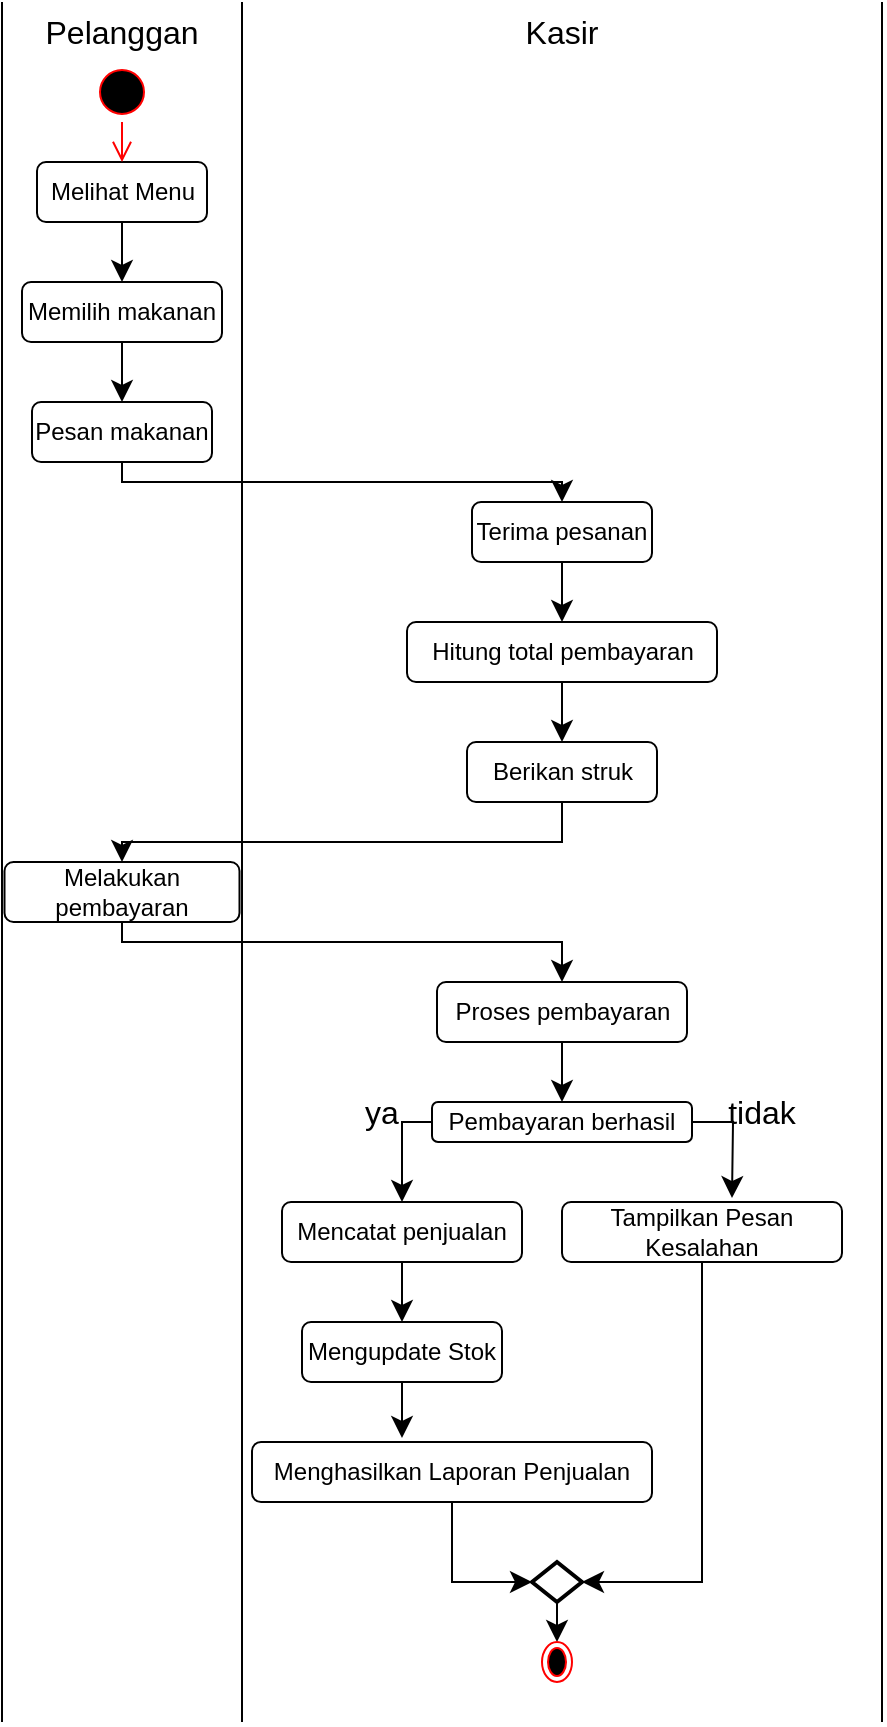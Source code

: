 <mxfile version="24.7.17">
  <diagram id="C5RBs43oDa-KdzZeNtuy" name="Page-1">
    <mxGraphModel grid="1" page="1" gridSize="10" guides="1" tooltips="1" connect="1" arrows="1" fold="1" pageScale="1" pageWidth="827" pageHeight="1169" math="0" shadow="0">
      <root>
        <mxCell id="WIyWlLk6GJQsqaUBKTNV-0" />
        <mxCell id="WIyWlLk6GJQsqaUBKTNV-1" parent="WIyWlLk6GJQsqaUBKTNV-0" />
        <mxCell id="5Ba_kqadyuS27FOA51U--0" value="" style="endArrow=none;html=1;rounded=0;fontSize=12;startSize=8;endSize=8;curved=1;" edge="1" parent="WIyWlLk6GJQsqaUBKTNV-1">
          <mxGeometry width="50" height="50" relative="1" as="geometry">
            <mxPoint x="40" y="940" as="sourcePoint" />
            <mxPoint x="40" y="80" as="targetPoint" />
          </mxGeometry>
        </mxCell>
        <mxCell id="5Ba_kqadyuS27FOA51U--1" value="" style="endArrow=none;html=1;rounded=0;fontSize=12;startSize=8;endSize=8;curved=1;" edge="1" parent="WIyWlLk6GJQsqaUBKTNV-1">
          <mxGeometry width="50" height="50" relative="1" as="geometry">
            <mxPoint x="160" y="940" as="sourcePoint" />
            <mxPoint x="160" y="80" as="targetPoint" />
          </mxGeometry>
        </mxCell>
        <mxCell id="5Ba_kqadyuS27FOA51U--2" value="" style="endArrow=none;html=1;rounded=0;fontSize=12;startSize=8;endSize=8;curved=1;" edge="1" parent="WIyWlLk6GJQsqaUBKTNV-1">
          <mxGeometry width="50" height="50" relative="1" as="geometry">
            <mxPoint x="480" y="940" as="sourcePoint" />
            <mxPoint x="480" y="80" as="targetPoint" />
          </mxGeometry>
        </mxCell>
        <mxCell id="5Ba_kqadyuS27FOA51U--4" value="Pelanggan" style="text;html=1;align=center;verticalAlign=middle;whiteSpace=wrap;rounded=0;fontSize=16;" vertex="1" parent="WIyWlLk6GJQsqaUBKTNV-1">
          <mxGeometry x="70" y="80" width="60" height="30" as="geometry" />
        </mxCell>
        <mxCell id="5Ba_kqadyuS27FOA51U--5" value="Kasir" style="text;html=1;align=center;verticalAlign=middle;whiteSpace=wrap;rounded=0;fontSize=16;" vertex="1" parent="WIyWlLk6GJQsqaUBKTNV-1">
          <mxGeometry x="290" y="80" width="60" height="30" as="geometry" />
        </mxCell>
        <mxCell id="5Ba_kqadyuS27FOA51U--10" value="Tampilkan Pesan Kesalahan" style="rounded=1;whiteSpace=wrap;html=1;" vertex="1" parent="WIyWlLk6GJQsqaUBKTNV-1">
          <mxGeometry x="320" y="680" width="140" height="30" as="geometry" />
        </mxCell>
        <mxCell id="5Ba_kqadyuS27FOA51U--11" value="Menghasilkan Laporan Penjualan" style="rounded=1;whiteSpace=wrap;html=1;" vertex="1" parent="WIyWlLk6GJQsqaUBKTNV-1">
          <mxGeometry x="165" y="800" width="200" height="30" as="geometry" />
        </mxCell>
        <mxCell id="5Ba_kqadyuS27FOA51U--38" style="edgeStyle=none;curved=1;rounded=0;orthogonalLoop=1;jettySize=auto;html=1;entryX=0.375;entryY=-0.067;entryDx=0;entryDy=0;fontSize=12;startSize=8;endSize=8;entryPerimeter=0;" edge="1" parent="WIyWlLk6GJQsqaUBKTNV-1" source="5Ba_kqadyuS27FOA51U--12" target="5Ba_kqadyuS27FOA51U--11">
          <mxGeometry relative="1" as="geometry" />
        </mxCell>
        <mxCell id="5Ba_kqadyuS27FOA51U--12" value="Mengupdate Stok" style="rounded=1;whiteSpace=wrap;html=1;" vertex="1" parent="WIyWlLk6GJQsqaUBKTNV-1">
          <mxGeometry x="190" y="740" width="100" height="30" as="geometry" />
        </mxCell>
        <mxCell id="5Ba_kqadyuS27FOA51U--37" style="edgeStyle=none;curved=1;rounded=0;orthogonalLoop=1;jettySize=auto;html=1;entryX=0.5;entryY=0;entryDx=0;entryDy=0;fontSize=12;startSize=8;endSize=8;" edge="1" parent="WIyWlLk6GJQsqaUBKTNV-1" source="5Ba_kqadyuS27FOA51U--13" target="5Ba_kqadyuS27FOA51U--12">
          <mxGeometry relative="1" as="geometry" />
        </mxCell>
        <mxCell id="5Ba_kqadyuS27FOA51U--13" value="Mencatat penjualan" style="rounded=1;whiteSpace=wrap;html=1;" vertex="1" parent="WIyWlLk6GJQsqaUBKTNV-1">
          <mxGeometry x="180" y="680" width="120" height="30" as="geometry" />
        </mxCell>
        <mxCell id="5Ba_kqadyuS27FOA51U--35" style="edgeStyle=orthogonalEdgeStyle;rounded=0;orthogonalLoop=1;jettySize=auto;html=1;entryX=0.5;entryY=0;entryDx=0;entryDy=0;fontSize=12;startSize=8;endSize=8;exitX=0;exitY=0.5;exitDx=0;exitDy=0;" edge="1" parent="WIyWlLk6GJQsqaUBKTNV-1" source="5Ba_kqadyuS27FOA51U--14" target="5Ba_kqadyuS27FOA51U--13">
          <mxGeometry relative="1" as="geometry">
            <Array as="points">
              <mxPoint x="240" y="640" />
            </Array>
          </mxGeometry>
        </mxCell>
        <mxCell id="5Ba_kqadyuS27FOA51U--36" style="edgeStyle=orthogonalEdgeStyle;rounded=0;orthogonalLoop=1;jettySize=auto;html=1;fontSize=12;startSize=8;endSize=8;exitX=1;exitY=0.5;exitDx=0;exitDy=0;" edge="1" parent="WIyWlLk6GJQsqaUBKTNV-1" source="5Ba_kqadyuS27FOA51U--14">
          <mxGeometry relative="1" as="geometry">
            <mxPoint x="405" y="678" as="targetPoint" />
          </mxGeometry>
        </mxCell>
        <mxCell id="5Ba_kqadyuS27FOA51U--14" value="Pembayaran berhasil" style="rounded=1;whiteSpace=wrap;html=1;" vertex="1" parent="WIyWlLk6GJQsqaUBKTNV-1">
          <mxGeometry x="255" y="630" width="130" height="20" as="geometry" />
        </mxCell>
        <mxCell id="5Ba_kqadyuS27FOA51U--34" style="edgeStyle=none;curved=1;rounded=0;orthogonalLoop=1;jettySize=auto;html=1;entryX=0.5;entryY=0;entryDx=0;entryDy=0;fontSize=12;startSize=8;endSize=8;" edge="1" parent="WIyWlLk6GJQsqaUBKTNV-1" source="5Ba_kqadyuS27FOA51U--15" target="5Ba_kqadyuS27FOA51U--14">
          <mxGeometry relative="1" as="geometry" />
        </mxCell>
        <mxCell id="5Ba_kqadyuS27FOA51U--15" value="Proses pembayaran" style="rounded=1;whiteSpace=wrap;html=1;" vertex="1" parent="WIyWlLk6GJQsqaUBKTNV-1">
          <mxGeometry x="257.5" y="570" width="125" height="30" as="geometry" />
        </mxCell>
        <mxCell id="5Ba_kqadyuS27FOA51U--33" style="edgeStyle=orthogonalEdgeStyle;rounded=0;orthogonalLoop=1;jettySize=auto;html=1;entryX=0.5;entryY=0;entryDx=0;entryDy=0;fontSize=12;startSize=8;endSize=8;exitX=0.5;exitY=1;exitDx=0;exitDy=0;" edge="1" parent="WIyWlLk6GJQsqaUBKTNV-1" source="5Ba_kqadyuS27FOA51U--16" target="5Ba_kqadyuS27FOA51U--15">
          <mxGeometry relative="1" as="geometry">
            <Array as="points">
              <mxPoint x="100" y="550" />
              <mxPoint x="320" y="550" />
            </Array>
          </mxGeometry>
        </mxCell>
        <mxCell id="5Ba_kqadyuS27FOA51U--16" value="Melakukan pembayaran" style="rounded=1;whiteSpace=wrap;html=1;" vertex="1" parent="WIyWlLk6GJQsqaUBKTNV-1">
          <mxGeometry x="41.25" y="510" width="117.5" height="30" as="geometry" />
        </mxCell>
        <mxCell id="5Ba_kqadyuS27FOA51U--32" style="edgeStyle=orthogonalEdgeStyle;rounded=0;orthogonalLoop=1;jettySize=auto;html=1;entryX=0.5;entryY=0;entryDx=0;entryDy=0;fontSize=12;startSize=8;endSize=8;exitX=0.5;exitY=1;exitDx=0;exitDy=0;" edge="1" parent="WIyWlLk6GJQsqaUBKTNV-1" source="5Ba_kqadyuS27FOA51U--17" target="5Ba_kqadyuS27FOA51U--16">
          <mxGeometry relative="1" as="geometry">
            <Array as="points">
              <mxPoint x="320" y="500" />
              <mxPoint x="100" y="500" />
            </Array>
          </mxGeometry>
        </mxCell>
        <mxCell id="5Ba_kqadyuS27FOA51U--17" value="Berikan struk" style="rounded=1;whiteSpace=wrap;html=1;" vertex="1" parent="WIyWlLk6GJQsqaUBKTNV-1">
          <mxGeometry x="272.5" y="450" width="95" height="30" as="geometry" />
        </mxCell>
        <mxCell id="5Ba_kqadyuS27FOA51U--31" style="edgeStyle=none;curved=1;rounded=0;orthogonalLoop=1;jettySize=auto;html=1;entryX=0.5;entryY=0;entryDx=0;entryDy=0;fontSize=12;startSize=8;endSize=8;" edge="1" parent="WIyWlLk6GJQsqaUBKTNV-1" source="5Ba_kqadyuS27FOA51U--18" target="5Ba_kqadyuS27FOA51U--17">
          <mxGeometry relative="1" as="geometry" />
        </mxCell>
        <mxCell id="5Ba_kqadyuS27FOA51U--18" value="Hitung total pembayaran" style="rounded=1;whiteSpace=wrap;html=1;" vertex="1" parent="WIyWlLk6GJQsqaUBKTNV-1">
          <mxGeometry x="242.5" y="390" width="155" height="30" as="geometry" />
        </mxCell>
        <mxCell id="5Ba_kqadyuS27FOA51U--30" style="edgeStyle=none;curved=1;rounded=0;orthogonalLoop=1;jettySize=auto;html=1;entryX=0.5;entryY=0;entryDx=0;entryDy=0;fontSize=12;startSize=8;endSize=8;" edge="1" parent="WIyWlLk6GJQsqaUBKTNV-1" source="5Ba_kqadyuS27FOA51U--19" target="5Ba_kqadyuS27FOA51U--18">
          <mxGeometry relative="1" as="geometry" />
        </mxCell>
        <mxCell id="5Ba_kqadyuS27FOA51U--19" value="Terima pesanan" style="rounded=1;whiteSpace=wrap;html=1;" vertex="1" parent="WIyWlLk6GJQsqaUBKTNV-1">
          <mxGeometry x="275" y="330" width="90" height="30" as="geometry" />
        </mxCell>
        <mxCell id="5Ba_kqadyuS27FOA51U--29" style="edgeStyle=orthogonalEdgeStyle;rounded=0;orthogonalLoop=1;jettySize=auto;html=1;entryX=0.5;entryY=0;entryDx=0;entryDy=0;fontSize=12;startSize=8;endSize=8;exitX=0.5;exitY=1;exitDx=0;exitDy=0;" edge="1" parent="WIyWlLk6GJQsqaUBKTNV-1" source="5Ba_kqadyuS27FOA51U--20" target="5Ba_kqadyuS27FOA51U--19">
          <mxGeometry relative="1" as="geometry">
            <Array as="points">
              <mxPoint x="100" y="320" />
              <mxPoint x="320" y="320" />
            </Array>
          </mxGeometry>
        </mxCell>
        <mxCell id="5Ba_kqadyuS27FOA51U--20" value="Pesan makanan" style="rounded=1;whiteSpace=wrap;html=1;" vertex="1" parent="WIyWlLk6GJQsqaUBKTNV-1">
          <mxGeometry x="55" y="280" width="90" height="30" as="geometry" />
        </mxCell>
        <mxCell id="5Ba_kqadyuS27FOA51U--28" style="edgeStyle=none;curved=1;rounded=0;orthogonalLoop=1;jettySize=auto;html=1;fontSize=12;startSize=8;endSize=8;" edge="1" parent="WIyWlLk6GJQsqaUBKTNV-1" source="5Ba_kqadyuS27FOA51U--21" target="5Ba_kqadyuS27FOA51U--20">
          <mxGeometry relative="1" as="geometry" />
        </mxCell>
        <mxCell id="5Ba_kqadyuS27FOA51U--21" value="Memilih makanan" style="rounded=1;whiteSpace=wrap;html=1;" vertex="1" parent="WIyWlLk6GJQsqaUBKTNV-1">
          <mxGeometry x="50" y="220" width="100" height="30" as="geometry" />
        </mxCell>
        <mxCell id="5Ba_kqadyuS27FOA51U--27" value="" style="edgeStyle=none;curved=1;rounded=0;orthogonalLoop=1;jettySize=auto;html=1;fontSize=12;startSize=8;endSize=8;" edge="1" parent="WIyWlLk6GJQsqaUBKTNV-1" source="5Ba_kqadyuS27FOA51U--22">
          <mxGeometry relative="1" as="geometry">
            <mxPoint x="100" y="220" as="targetPoint" />
          </mxGeometry>
        </mxCell>
        <mxCell id="5Ba_kqadyuS27FOA51U--22" value="Melihat Menu" style="rounded=1;whiteSpace=wrap;html=1;" vertex="1" parent="WIyWlLk6GJQsqaUBKTNV-1">
          <mxGeometry x="57.5" y="160" width="85" height="30" as="geometry" />
        </mxCell>
        <mxCell id="5Ba_kqadyuS27FOA51U--24" value="" style="ellipse;html=1;shape=startState;fillColor=#000000;strokeColor=#ff0000;" vertex="1" parent="WIyWlLk6GJQsqaUBKTNV-1">
          <mxGeometry x="85" y="110" width="30" height="30" as="geometry" />
        </mxCell>
        <mxCell id="5Ba_kqadyuS27FOA51U--25" value="" style="edgeStyle=orthogonalEdgeStyle;html=1;verticalAlign=bottom;endArrow=open;endSize=8;strokeColor=#ff0000;rounded=0;fontSize=12;curved=1;" edge="1" parent="WIyWlLk6GJQsqaUBKTNV-1" source="5Ba_kqadyuS27FOA51U--24" target="5Ba_kqadyuS27FOA51U--22">
          <mxGeometry relative="1" as="geometry">
            <mxPoint x="265" y="490" as="targetPoint" />
          </mxGeometry>
        </mxCell>
        <mxCell id="5Ba_kqadyuS27FOA51U--41" style="edgeStyle=none;curved=1;rounded=0;orthogonalLoop=1;jettySize=auto;html=1;entryX=0.5;entryY=0;entryDx=0;entryDy=0;fontSize=12;startSize=8;endSize=8;" edge="1" parent="WIyWlLk6GJQsqaUBKTNV-1" source="5Ba_kqadyuS27FOA51U--39" target="5Ba_kqadyuS27FOA51U--40">
          <mxGeometry relative="1" as="geometry" />
        </mxCell>
        <mxCell id="5Ba_kqadyuS27FOA51U--39" value="" style="strokeWidth=2;html=1;shape=mxgraph.flowchart.decision;whiteSpace=wrap;" vertex="1" parent="WIyWlLk6GJQsqaUBKTNV-1">
          <mxGeometry x="305" y="860" width="25" height="20" as="geometry" />
        </mxCell>
        <mxCell id="5Ba_kqadyuS27FOA51U--40" value="" style="ellipse;html=1;shape=endState;fillColor=#000000;strokeColor=#ff0000;" vertex="1" parent="WIyWlLk6GJQsqaUBKTNV-1">
          <mxGeometry x="310" y="900" width="15" height="20" as="geometry" />
        </mxCell>
        <mxCell id="5Ba_kqadyuS27FOA51U--42" style="edgeStyle=orthogonalEdgeStyle;rounded=0;orthogonalLoop=1;jettySize=auto;html=1;entryX=0;entryY=0.5;entryDx=0;entryDy=0;entryPerimeter=0;fontSize=12;startSize=8;endSize=8;" edge="1" parent="WIyWlLk6GJQsqaUBKTNV-1" source="5Ba_kqadyuS27FOA51U--11" target="5Ba_kqadyuS27FOA51U--39">
          <mxGeometry relative="1" as="geometry" />
        </mxCell>
        <mxCell id="5Ba_kqadyuS27FOA51U--43" style="edgeStyle=orthogonalEdgeStyle;rounded=0;orthogonalLoop=1;jettySize=auto;html=1;entryX=1;entryY=0.5;entryDx=0;entryDy=0;entryPerimeter=0;fontSize=12;startSize=8;endSize=8;" edge="1" parent="WIyWlLk6GJQsqaUBKTNV-1" source="5Ba_kqadyuS27FOA51U--10" target="5Ba_kqadyuS27FOA51U--39">
          <mxGeometry relative="1" as="geometry" />
        </mxCell>
        <mxCell id="5Ba_kqadyuS27FOA51U--44" value="tidak" style="text;html=1;align=center;verticalAlign=middle;whiteSpace=wrap;rounded=0;fontSize=16;" vertex="1" parent="WIyWlLk6GJQsqaUBKTNV-1">
          <mxGeometry x="400" y="630" width="40" height="10" as="geometry" />
        </mxCell>
        <mxCell id="5Ba_kqadyuS27FOA51U--45" value="ya" style="text;html=1;align=center;verticalAlign=middle;whiteSpace=wrap;rounded=0;fontSize=16;" vertex="1" parent="WIyWlLk6GJQsqaUBKTNV-1">
          <mxGeometry x="210" y="630" width="40" height="10" as="geometry" />
        </mxCell>
      </root>
    </mxGraphModel>
  </diagram>
</mxfile>
